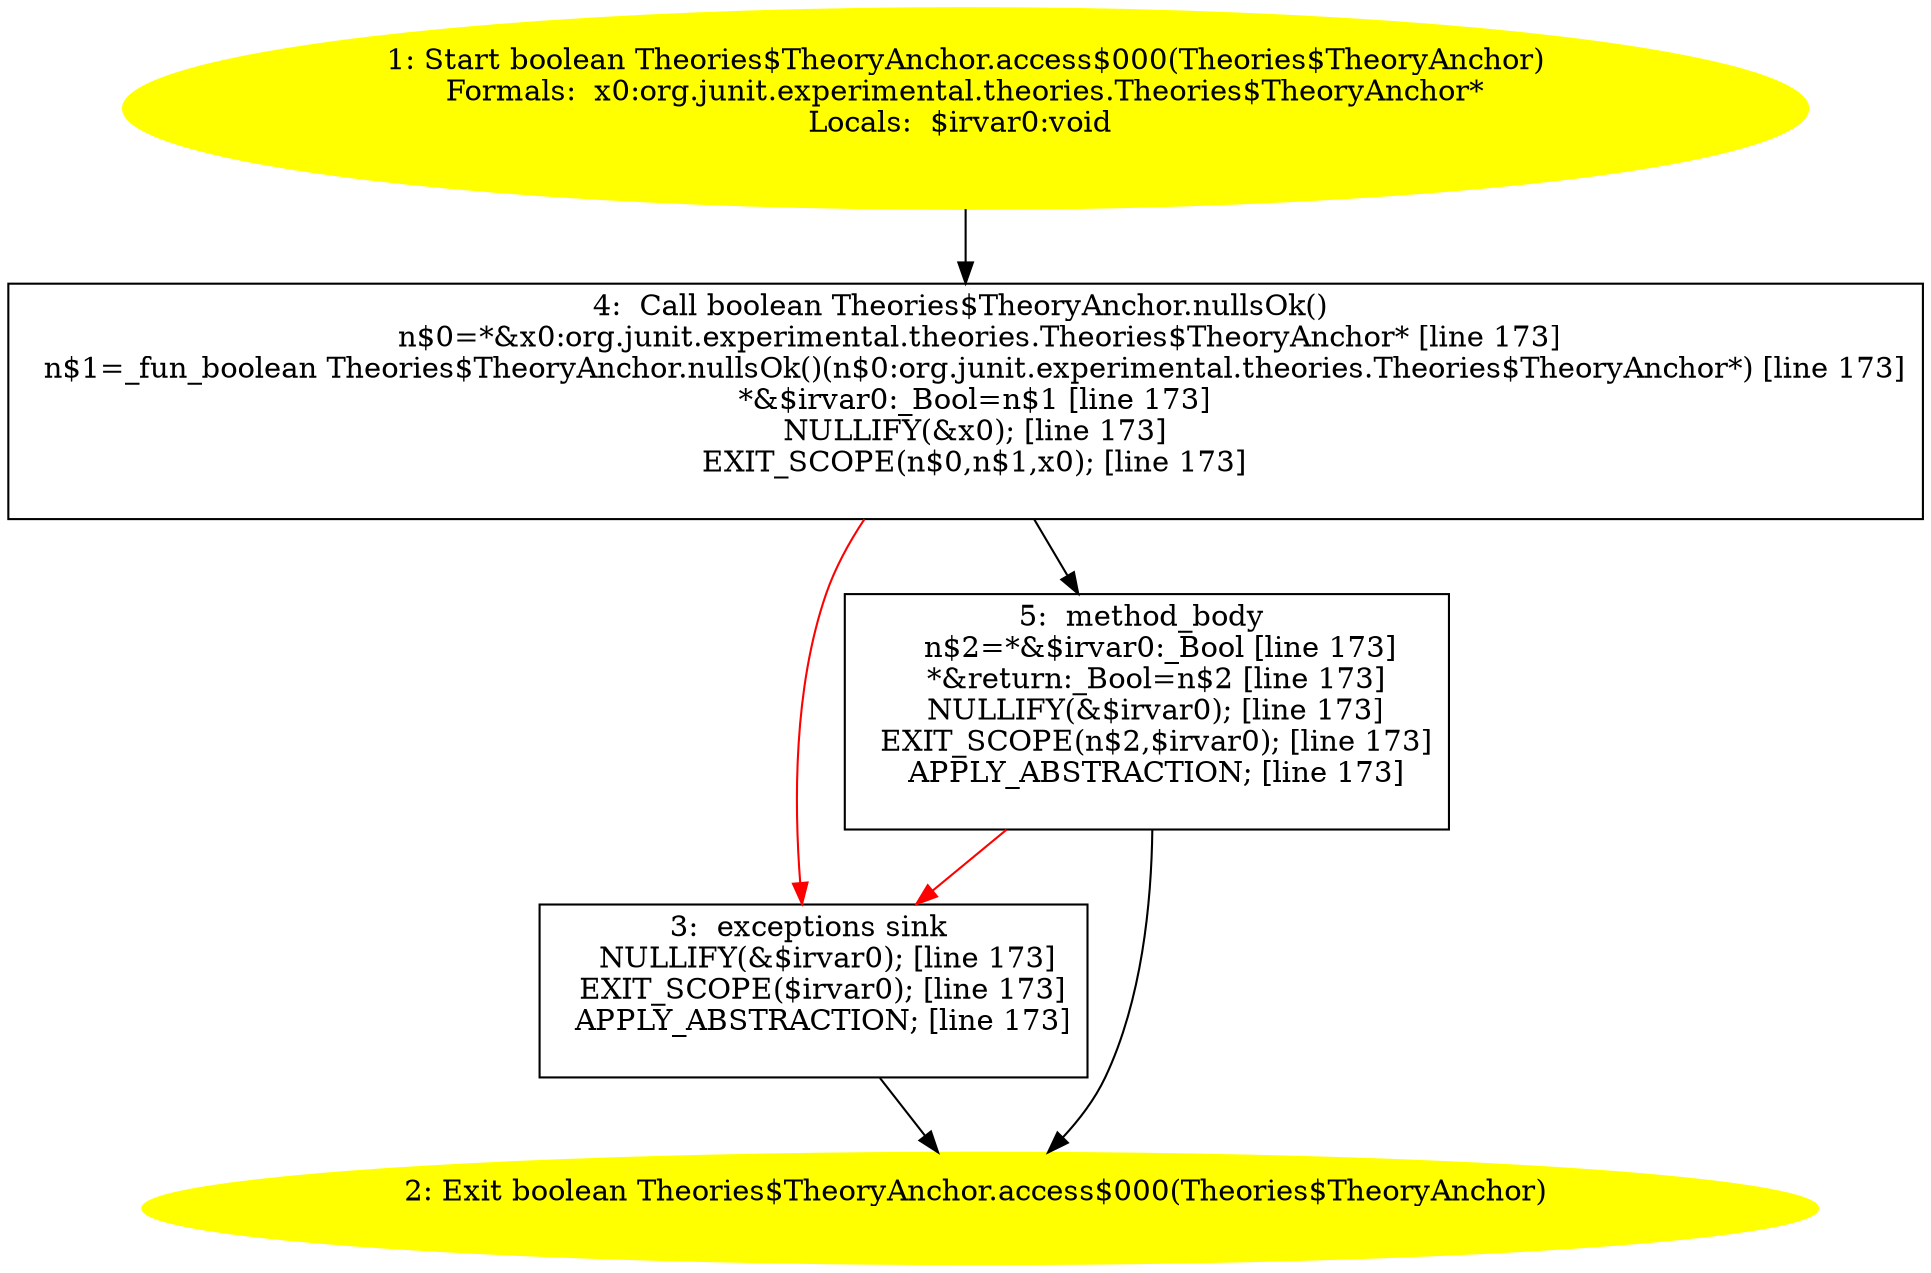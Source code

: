 /* @generated */
digraph cfg {
"org.junit.experimental.theories.Theories$TheoryAnchor.access$000(org.junit.experimental.theories.The.01336bb448b0537907f05acdae49c213_1" [label="1: Start boolean Theories$TheoryAnchor.access$000(Theories$TheoryAnchor)\nFormals:  x0:org.junit.experimental.theories.Theories$TheoryAnchor*\nLocals:  $irvar0:void \n  " color=yellow style=filled]
	

	 "org.junit.experimental.theories.Theories$TheoryAnchor.access$000(org.junit.experimental.theories.The.01336bb448b0537907f05acdae49c213_1" -> "org.junit.experimental.theories.Theories$TheoryAnchor.access$000(org.junit.experimental.theories.The.01336bb448b0537907f05acdae49c213_4" ;
"org.junit.experimental.theories.Theories$TheoryAnchor.access$000(org.junit.experimental.theories.The.01336bb448b0537907f05acdae49c213_2" [label="2: Exit boolean Theories$TheoryAnchor.access$000(Theories$TheoryAnchor) \n  " color=yellow style=filled]
	

"org.junit.experimental.theories.Theories$TheoryAnchor.access$000(org.junit.experimental.theories.The.01336bb448b0537907f05acdae49c213_3" [label="3:  exceptions sink \n   NULLIFY(&$irvar0); [line 173]\n  EXIT_SCOPE($irvar0); [line 173]\n  APPLY_ABSTRACTION; [line 173]\n " shape="box"]
	

	 "org.junit.experimental.theories.Theories$TheoryAnchor.access$000(org.junit.experimental.theories.The.01336bb448b0537907f05acdae49c213_3" -> "org.junit.experimental.theories.Theories$TheoryAnchor.access$000(org.junit.experimental.theories.The.01336bb448b0537907f05acdae49c213_2" ;
"org.junit.experimental.theories.Theories$TheoryAnchor.access$000(org.junit.experimental.theories.The.01336bb448b0537907f05acdae49c213_4" [label="4:  Call boolean Theories$TheoryAnchor.nullsOk() \n   n$0=*&x0:org.junit.experimental.theories.Theories$TheoryAnchor* [line 173]\n  n$1=_fun_boolean Theories$TheoryAnchor.nullsOk()(n$0:org.junit.experimental.theories.Theories$TheoryAnchor*) [line 173]\n  *&$irvar0:_Bool=n$1 [line 173]\n  NULLIFY(&x0); [line 173]\n  EXIT_SCOPE(n$0,n$1,x0); [line 173]\n " shape="box"]
	

	 "org.junit.experimental.theories.Theories$TheoryAnchor.access$000(org.junit.experimental.theories.The.01336bb448b0537907f05acdae49c213_4" -> "org.junit.experimental.theories.Theories$TheoryAnchor.access$000(org.junit.experimental.theories.The.01336bb448b0537907f05acdae49c213_5" ;
	 "org.junit.experimental.theories.Theories$TheoryAnchor.access$000(org.junit.experimental.theories.The.01336bb448b0537907f05acdae49c213_4" -> "org.junit.experimental.theories.Theories$TheoryAnchor.access$000(org.junit.experimental.theories.The.01336bb448b0537907f05acdae49c213_3" [color="red" ];
"org.junit.experimental.theories.Theories$TheoryAnchor.access$000(org.junit.experimental.theories.The.01336bb448b0537907f05acdae49c213_5" [label="5:  method_body \n   n$2=*&$irvar0:_Bool [line 173]\n  *&return:_Bool=n$2 [line 173]\n  NULLIFY(&$irvar0); [line 173]\n  EXIT_SCOPE(n$2,$irvar0); [line 173]\n  APPLY_ABSTRACTION; [line 173]\n " shape="box"]
	

	 "org.junit.experimental.theories.Theories$TheoryAnchor.access$000(org.junit.experimental.theories.The.01336bb448b0537907f05acdae49c213_5" -> "org.junit.experimental.theories.Theories$TheoryAnchor.access$000(org.junit.experimental.theories.The.01336bb448b0537907f05acdae49c213_2" ;
	 "org.junit.experimental.theories.Theories$TheoryAnchor.access$000(org.junit.experimental.theories.The.01336bb448b0537907f05acdae49c213_5" -> "org.junit.experimental.theories.Theories$TheoryAnchor.access$000(org.junit.experimental.theories.The.01336bb448b0537907f05acdae49c213_3" [color="red" ];
}
